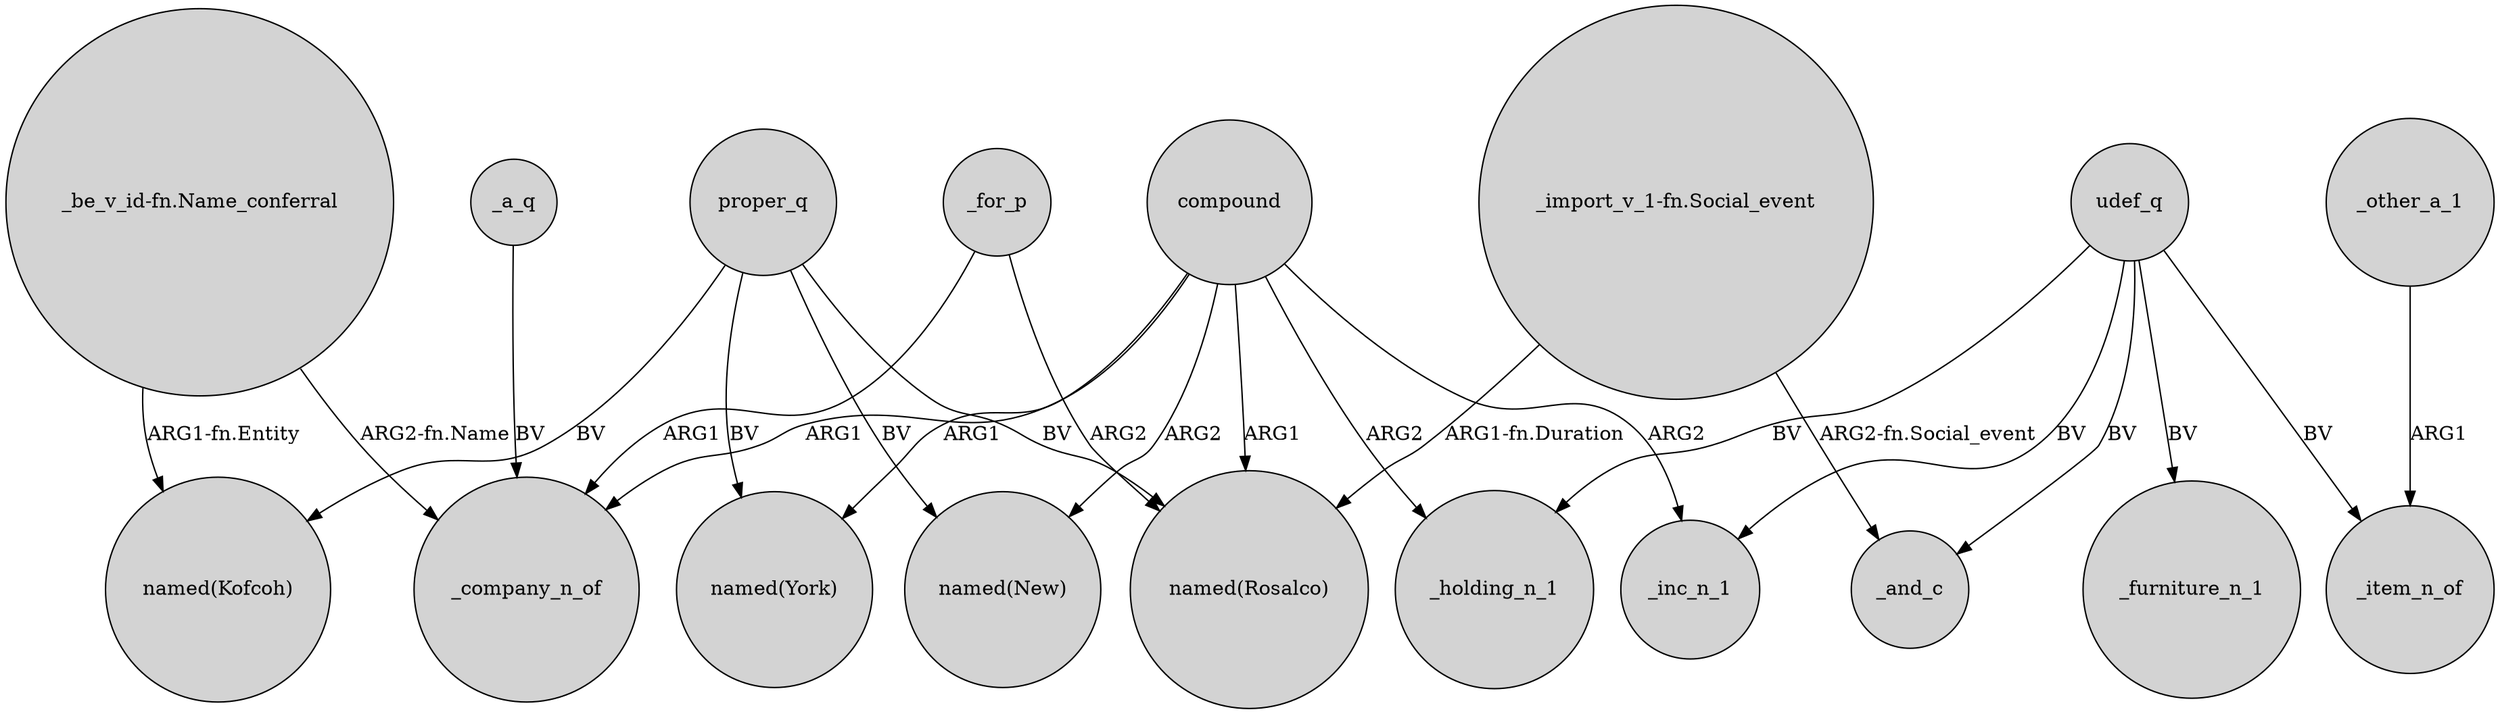 digraph {
	node [shape=circle style=filled]
	"_be_v_id-fn.Name_conferral" -> "named(Kofcoh)" [label="ARG1-fn.Entity"]
	proper_q -> "named(Kofcoh)" [label=BV]
	compound -> "named(Rosalco)" [label=ARG1]
	udef_q -> _holding_n_1 [label=BV]
	compound -> "named(New)" [label=ARG2]
	proper_q -> "named(New)" [label=BV]
	_a_q -> _company_n_of [label=BV]
	compound -> _company_n_of [label=ARG1]
	udef_q -> _and_c [label=BV]
	_for_p -> _company_n_of [label=ARG1]
	"_import_v_1-fn.Social_event" -> _and_c [label="ARG2-fn.Social_event"]
	proper_q -> "named(York)" [label=BV]
	proper_q -> "named(Rosalco)" [label=BV]
	"_import_v_1-fn.Social_event" -> "named(Rosalco)" [label="ARG1-fn.Duration"]
	"_be_v_id-fn.Name_conferral" -> _company_n_of [label="ARG2-fn.Name"]
	udef_q -> _inc_n_1 [label=BV]
	_for_p -> "named(Rosalco)" [label=ARG2]
	compound -> _inc_n_1 [label=ARG2]
	compound -> _holding_n_1 [label=ARG2]
	udef_q -> _furniture_n_1 [label=BV]
	_other_a_1 -> _item_n_of [label=ARG1]
	compound -> "named(York)" [label=ARG1]
	udef_q -> _item_n_of [label=BV]
}
